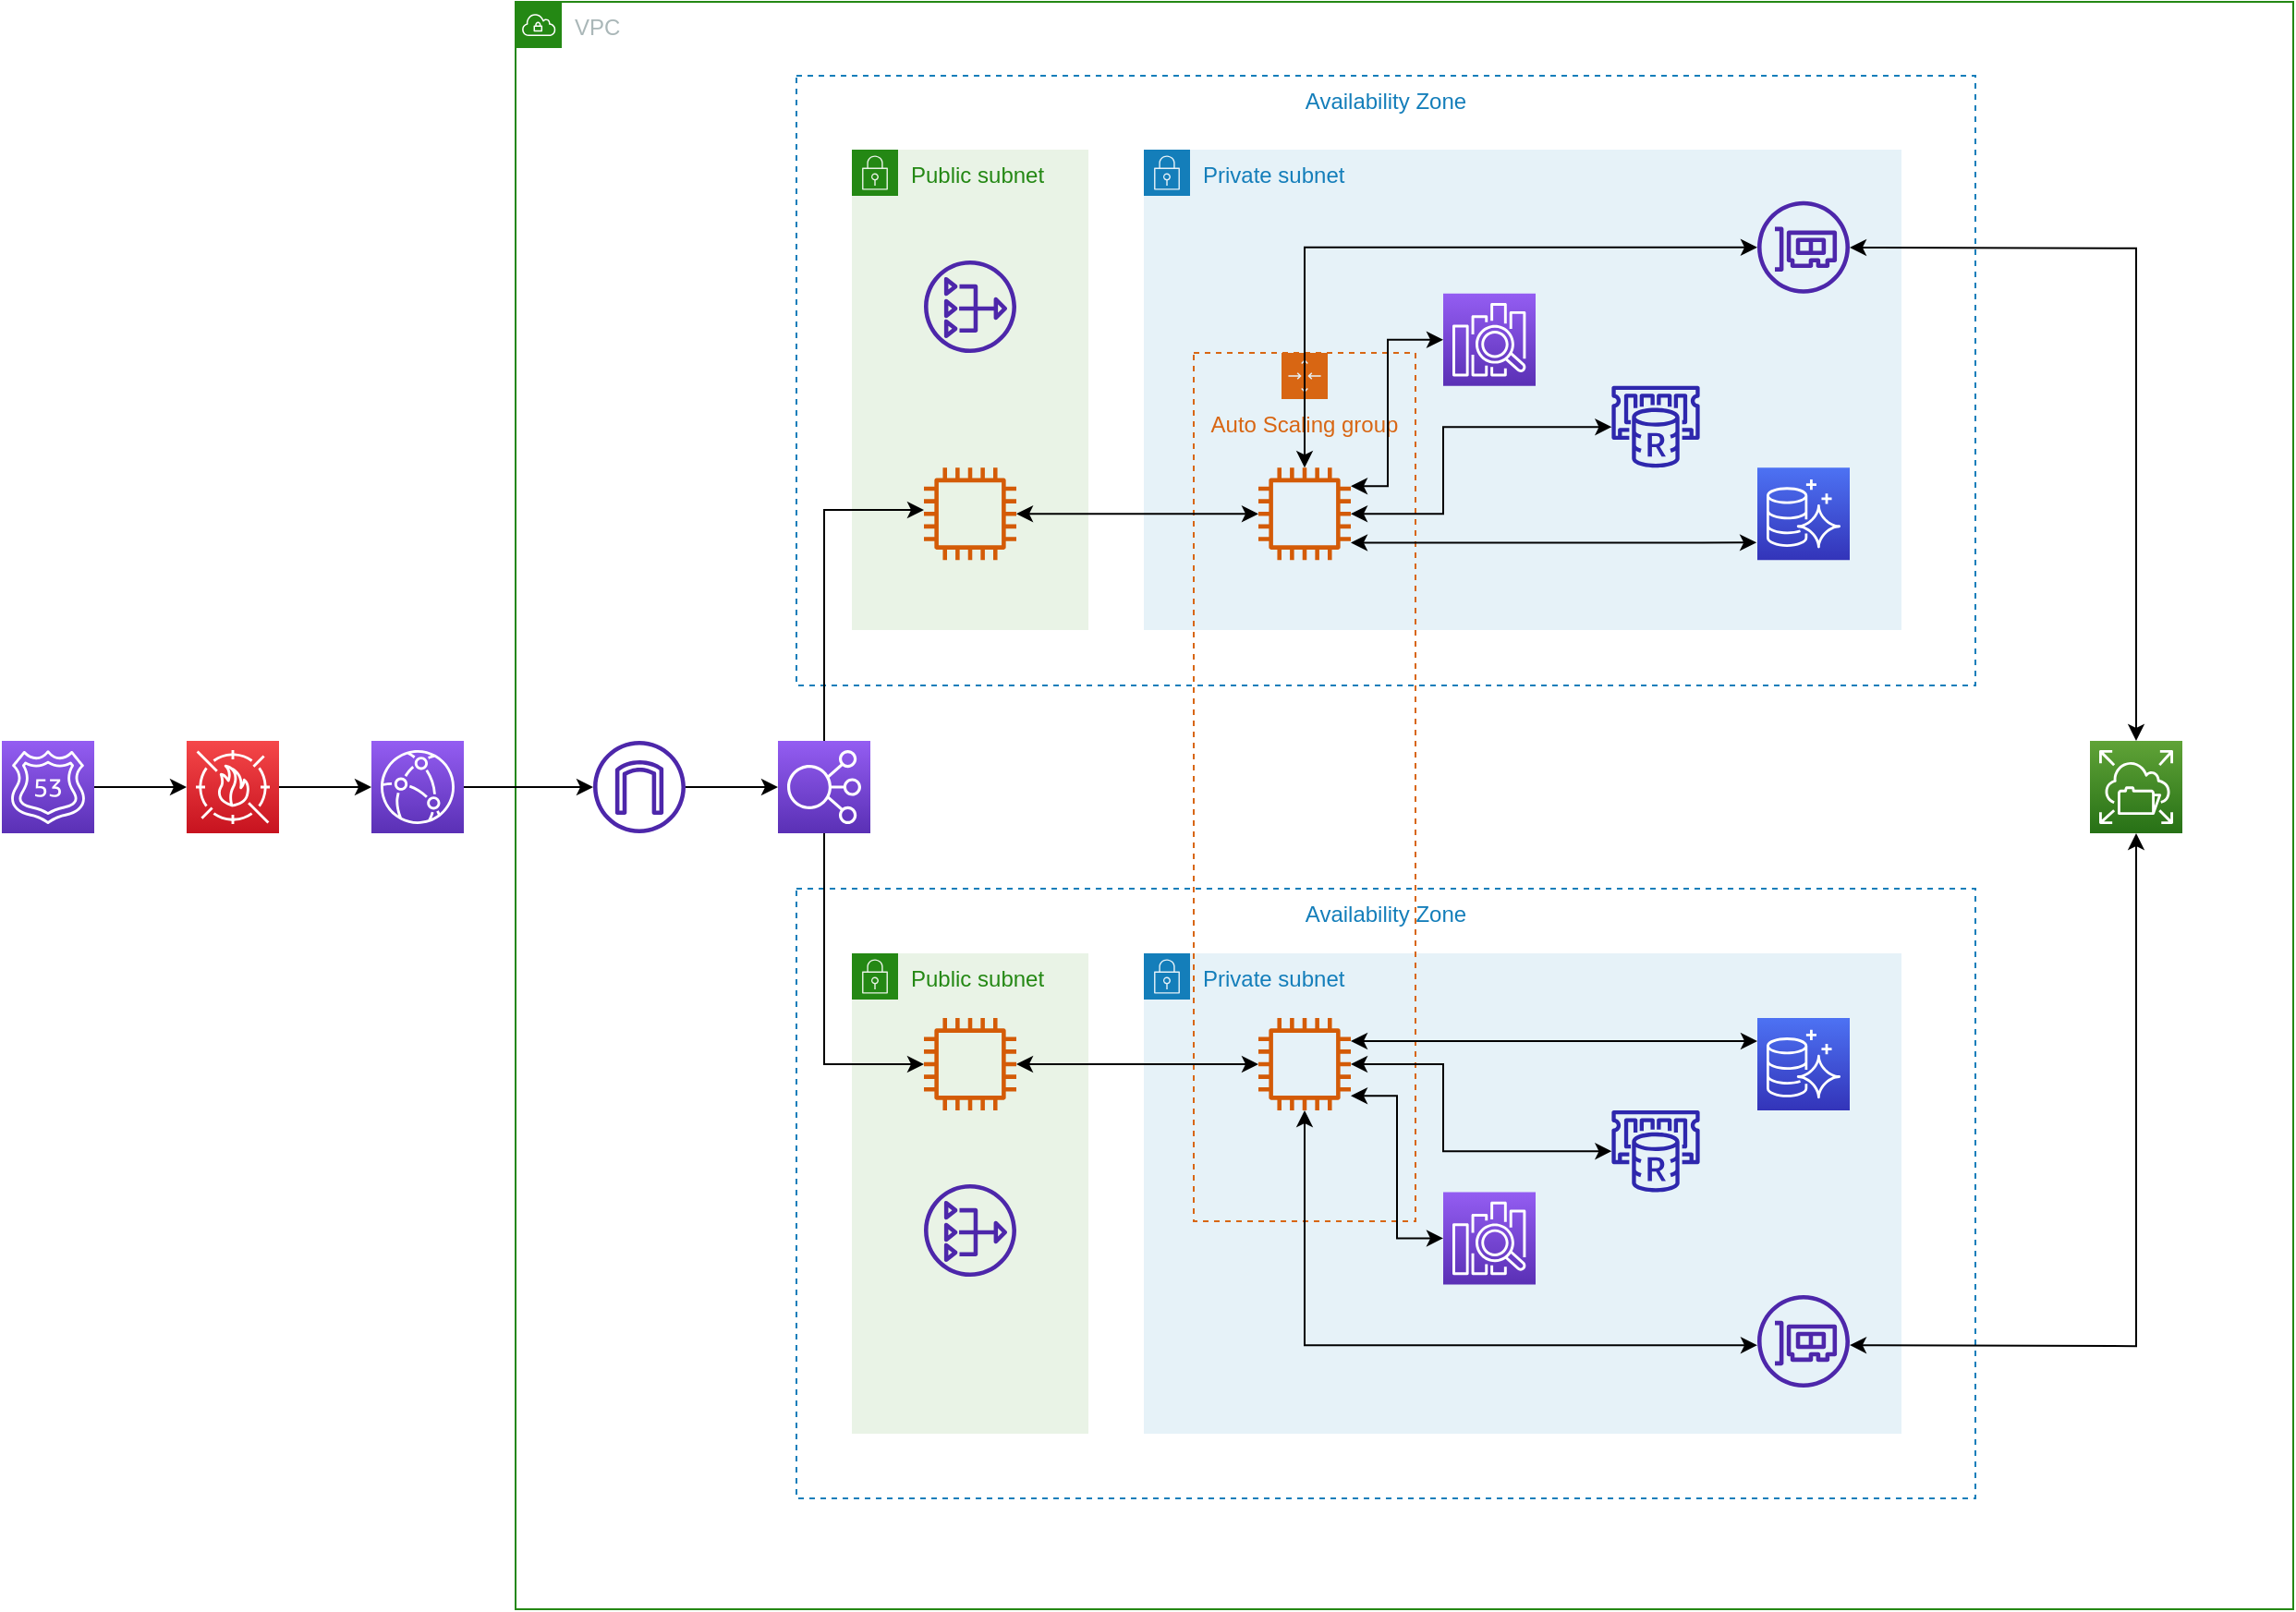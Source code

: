 <mxfile version="16.0.0" type="github">
  <diagram id="Z1uW2Y118E3WqkMEIljk" name="Page-1">
    <mxGraphModel dx="1621" dy="244" grid="1" gridSize="10" guides="1" tooltips="1" connect="1" arrows="1" fold="1" page="0" pageScale="1" pageWidth="850" pageHeight="1100" math="0" shadow="0">
      <root>
        <mxCell id="0" />
        <mxCell id="1" parent="0" />
        <mxCell id="sF1KckRwVd7SVEKIF92C-10" value="VPC" style="points=[[0,0],[0.25,0],[0.5,0],[0.75,0],[1,0],[1,0.25],[1,0.5],[1,0.75],[1,1],[0.75,1],[0.5,1],[0.25,1],[0,1],[0,0.75],[0,0.5],[0,0.25]];outlineConnect=0;gradientColor=none;html=1;whiteSpace=wrap;fontSize=12;fontStyle=0;container=1;pointerEvents=0;collapsible=0;recursiveResize=0;shape=mxgraph.aws4.group;grIcon=mxgraph.aws4.group_vpc;strokeColor=#248814;fillColor=none;verticalAlign=top;align=left;spacingLeft=30;fontColor=#AAB7B8;dashed=0;" parent="1" vertex="1">
          <mxGeometry x="198" y="560" width="962" height="870" as="geometry" />
        </mxCell>
        <mxCell id="sF1KckRwVd7SVEKIF92C-54" value="Public subnet" style="points=[[0,0],[0.25,0],[0.5,0],[0.75,0],[1,0],[1,0.25],[1,0.5],[1,0.75],[1,1],[0.75,1],[0.5,1],[0.25,1],[0,1],[0,0.75],[0,0.5],[0,0.25]];outlineConnect=0;gradientColor=none;html=1;whiteSpace=wrap;fontSize=12;fontStyle=0;container=1;pointerEvents=0;collapsible=0;recursiveResize=0;shape=mxgraph.aws4.group;grIcon=mxgraph.aws4.group_security_group;grStroke=0;strokeColor=#248814;fillColor=#E9F3E6;verticalAlign=top;align=left;spacingLeft=30;fontColor=#248814;dashed=0;" parent="sF1KckRwVd7SVEKIF92C-10" vertex="1">
          <mxGeometry x="182" y="515" width="128" height="260" as="geometry" />
        </mxCell>
        <mxCell id="sF1KckRwVd7SVEKIF92C-50" value="Availability Zone" style="fillColor=none;strokeColor=#147EBA;dashed=1;verticalAlign=top;fontStyle=0;fontColor=#147EBA;" parent="sF1KckRwVd7SVEKIF92C-10" vertex="1">
          <mxGeometry x="152" y="480" width="638" height="330" as="geometry" />
        </mxCell>
        <mxCell id="sF1KckRwVd7SVEKIF92C-36" value="Private subnet" style="points=[[0,0],[0.25,0],[0.5,0],[0.75,0],[1,0],[1,0.25],[1,0.5],[1,0.75],[1,1],[0.75,1],[0.5,1],[0.25,1],[0,1],[0,0.75],[0,0.5],[0,0.25]];outlineConnect=0;gradientColor=none;html=1;whiteSpace=wrap;fontSize=12;fontStyle=0;container=1;pointerEvents=0;collapsible=0;recursiveResize=0;shape=mxgraph.aws4.group;grIcon=mxgraph.aws4.group_security_group;grStroke=0;strokeColor=#147EBA;fillColor=#E6F2F8;verticalAlign=top;align=left;spacingLeft=30;fontColor=#147EBA;dashed=0;" parent="sF1KckRwVd7SVEKIF92C-10" vertex="1">
          <mxGeometry x="340" y="515" width="410" height="260" as="geometry" />
        </mxCell>
        <mxCell id="PCZS71AaxGeqF7MOMRdd-7" value="" style="sketch=0;outlineConnect=0;fontColor=#232F3E;gradientColor=none;fillColor=#4D27AA;strokeColor=none;dashed=0;verticalLabelPosition=bottom;verticalAlign=top;align=center;html=1;fontSize=12;fontStyle=0;aspect=fixed;pointerEvents=1;shape=mxgraph.aws4.elastic_network_interface;" vertex="1" parent="sF1KckRwVd7SVEKIF92C-36">
          <mxGeometry x="332" y="185" width="50" height="50" as="geometry" />
        </mxCell>
        <mxCell id="sF1KckRwVd7SVEKIF92C-13" value="Private subnet" style="points=[[0,0],[0.25,0],[0.5,0],[0.75,0],[1,0],[1,0.25],[1,0.5],[1,0.75],[1,1],[0.75,1],[0.5,1],[0.25,1],[0,1],[0,0.75],[0,0.5],[0,0.25]];outlineConnect=0;gradientColor=none;html=1;whiteSpace=wrap;fontSize=12;fontStyle=0;container=1;pointerEvents=0;collapsible=0;recursiveResize=0;shape=mxgraph.aws4.group;grIcon=mxgraph.aws4.group_security_group;grStroke=0;strokeColor=#147EBA;fillColor=#E6F2F8;verticalAlign=top;align=left;spacingLeft=30;fontColor=#147EBA;dashed=0;" parent="sF1KckRwVd7SVEKIF92C-10" vertex="1">
          <mxGeometry x="340" y="80" width="410" height="260" as="geometry" />
        </mxCell>
        <mxCell id="sF1KckRwVd7SVEKIF92C-34" value="Auto Scaling group" style="points=[[0,0],[0.25,0],[0.5,0],[0.75,0],[1,0],[1,0.25],[1,0.5],[1,0.75],[1,1],[0.75,1],[0.5,1],[0.25,1],[0,1],[0,0.75],[0,0.5],[0,0.25]];outlineConnect=0;gradientColor=none;html=1;whiteSpace=wrap;fontSize=12;fontStyle=0;container=1;pointerEvents=0;collapsible=0;recursiveResize=0;shape=mxgraph.aws4.groupCenter;grIcon=mxgraph.aws4.group_auto_scaling_group;grStroke=1;strokeColor=#D86613;fillColor=none;verticalAlign=top;align=center;fontColor=#D86613;dashed=1;spacingTop=25;" parent="sF1KckRwVd7SVEKIF92C-10" vertex="1">
          <mxGeometry x="367" y="190" width="120" height="470" as="geometry" />
        </mxCell>
        <mxCell id="sF1KckRwVd7SVEKIF92C-29" value="Availability Zone" style="fillColor=none;strokeColor=#147EBA;dashed=1;verticalAlign=top;fontStyle=0;fontColor=#147EBA;" parent="sF1KckRwVd7SVEKIF92C-10" vertex="1">
          <mxGeometry x="152" y="40" width="638" height="330" as="geometry" />
        </mxCell>
        <mxCell id="sF1KckRwVd7SVEKIF92C-14" value="Public subnet" style="points=[[0,0],[0.25,0],[0.5,0],[0.75,0],[1,0],[1,0.25],[1,0.5],[1,0.75],[1,1],[0.75,1],[0.5,1],[0.25,1],[0,1],[0,0.75],[0,0.5],[0,0.25]];outlineConnect=0;gradientColor=none;html=1;whiteSpace=wrap;fontSize=12;fontStyle=0;container=1;pointerEvents=0;collapsible=0;recursiveResize=0;shape=mxgraph.aws4.group;grIcon=mxgraph.aws4.group_security_group;grStroke=0;strokeColor=#248814;fillColor=#E9F3E6;verticalAlign=top;align=left;spacingLeft=30;fontColor=#248814;dashed=0;" parent="sF1KckRwVd7SVEKIF92C-10" vertex="1">
          <mxGeometry x="182" y="80" width="128" height="260" as="geometry" />
        </mxCell>
        <mxCell id="sF1KckRwVd7SVEKIF92C-27" value="" style="sketch=0;outlineConnect=0;fontColor=#232F3E;gradientColor=none;fillColor=#D45B07;strokeColor=none;dashed=0;verticalLabelPosition=bottom;verticalAlign=top;align=center;html=1;fontSize=12;fontStyle=0;aspect=fixed;pointerEvents=1;shape=mxgraph.aws4.instance2;" parent="sF1KckRwVd7SVEKIF92C-14" vertex="1">
          <mxGeometry x="39" y="172.12" width="50" height="50" as="geometry" />
        </mxCell>
        <mxCell id="sF1KckRwVd7SVEKIF92C-28" value="" style="sketch=0;outlineConnect=0;fontColor=#232F3E;gradientColor=none;fillColor=#4D27AA;strokeColor=none;dashed=0;verticalLabelPosition=bottom;verticalAlign=top;align=center;html=1;fontSize=12;fontStyle=0;aspect=fixed;pointerEvents=1;shape=mxgraph.aws4.nat_gateway;" parent="sF1KckRwVd7SVEKIF92C-14" vertex="1">
          <mxGeometry x="39" y="60" width="50" height="50" as="geometry" />
        </mxCell>
        <mxCell id="sF1KckRwVd7SVEKIF92C-6" value="" style="sketch=0;outlineConnect=0;fontColor=#232F3E;gradientColor=none;fillColor=#4D27AA;strokeColor=none;dashed=0;verticalLabelPosition=bottom;verticalAlign=top;align=center;html=1;fontSize=12;fontStyle=0;aspect=fixed;pointerEvents=1;shape=mxgraph.aws4.internet_gateway;" parent="sF1KckRwVd7SVEKIF92C-10" vertex="1">
          <mxGeometry x="42" y="400" width="50" height="50" as="geometry" />
        </mxCell>
        <mxCell id="sF1KckRwVd7SVEKIF92C-30" style="edgeStyle=orthogonalEdgeStyle;rounded=0;orthogonalLoop=1;jettySize=auto;html=1;startArrow=none;startFill=0;exitX=0.5;exitY=0;exitDx=0;exitDy=0;exitPerimeter=0;" parent="sF1KckRwVd7SVEKIF92C-10" source="sF1KckRwVd7SVEKIF92C-8" target="sF1KckRwVd7SVEKIF92C-27" edge="1">
          <mxGeometry relative="1" as="geometry">
            <mxPoint x="322" y="400" as="sourcePoint" />
            <Array as="points">
              <mxPoint x="167" y="275" />
            </Array>
          </mxGeometry>
        </mxCell>
        <mxCell id="PCZS71AaxGeqF7MOMRdd-5" style="edgeStyle=orthogonalEdgeStyle;rounded=0;orthogonalLoop=1;jettySize=auto;html=1;" edge="1" parent="sF1KckRwVd7SVEKIF92C-10" source="sF1KckRwVd7SVEKIF92C-8" target="sF1KckRwVd7SVEKIF92C-55">
          <mxGeometry relative="1" as="geometry">
            <Array as="points">
              <mxPoint x="167" y="575" />
            </Array>
          </mxGeometry>
        </mxCell>
        <mxCell id="sF1KckRwVd7SVEKIF92C-8" value="" style="sketch=0;points=[[0,0,0],[0.25,0,0],[0.5,0,0],[0.75,0,0],[1,0,0],[0,1,0],[0.25,1,0],[0.5,1,0],[0.75,1,0],[1,1,0],[0,0.25,0],[0,0.5,0],[0,0.75,0],[1,0.25,0],[1,0.5,0],[1,0.75,0]];outlineConnect=0;fontColor=#232F3E;gradientColor=#945DF2;gradientDirection=north;fillColor=#5A30B5;strokeColor=#ffffff;dashed=0;verticalLabelPosition=bottom;verticalAlign=top;align=center;html=1;fontSize=12;fontStyle=0;aspect=fixed;shape=mxgraph.aws4.resourceIcon;resIcon=mxgraph.aws4.elastic_load_balancing;" parent="sF1KckRwVd7SVEKIF92C-10" vertex="1">
          <mxGeometry x="142" y="400" width="50" height="50" as="geometry" />
        </mxCell>
        <mxCell id="sF1KckRwVd7SVEKIF92C-9" style="edgeStyle=orthogonalEdgeStyle;rounded=0;orthogonalLoop=1;jettySize=auto;html=1;entryX=0;entryY=0.5;entryDx=0;entryDy=0;entryPerimeter=0;startArrow=none;startFill=0;" parent="sF1KckRwVd7SVEKIF92C-10" source="sF1KckRwVd7SVEKIF92C-6" target="sF1KckRwVd7SVEKIF92C-8" edge="1">
          <mxGeometry relative="1" as="geometry" />
        </mxCell>
        <mxCell id="sF1KckRwVd7SVEKIF92C-16" value="" style="sketch=0;points=[[0,0,0],[0.25,0,0],[0.5,0,0],[0.75,0,0],[1,0,0],[0,1,0],[0.25,1,0],[0.5,1,0],[0.75,1,0],[1,1,0],[0,0.25,0],[0,0.5,0],[0,0.75,0],[1,0.25,0],[1,0.5,0],[1,0.75,0]];outlineConnect=0;fontColor=#232F3E;gradientColor=#4D72F3;gradientDirection=north;fillColor=#3334B9;strokeColor=#ffffff;dashed=0;verticalLabelPosition=bottom;verticalAlign=top;align=center;html=1;fontSize=12;fontStyle=0;aspect=fixed;shape=mxgraph.aws4.resourceIcon;resIcon=mxgraph.aws4.aurora;" parent="sF1KckRwVd7SVEKIF92C-10" vertex="1">
          <mxGeometry x="672" y="252.12" width="50" height="50" as="geometry" />
        </mxCell>
        <mxCell id="sF1KckRwVd7SVEKIF92C-17" value="" style="sketch=0;points=[[0,0,0],[0.25,0,0],[0.5,0,0],[0.75,0,0],[1,0,0],[0,1,0],[0.25,1,0],[0.5,1,0],[0.75,1,0],[1,1,0],[0,0.25,0],[0,0.5,0],[0,0.75,0],[1,0.25,0],[1,0.5,0],[1,0.75,0]];outlineConnect=0;fontColor=#232F3E;gradientColor=#945DF2;gradientDirection=north;fillColor=#5A30B5;strokeColor=#ffffff;dashed=0;verticalLabelPosition=bottom;verticalAlign=top;align=center;html=1;fontSize=12;fontStyle=0;aspect=fixed;shape=mxgraph.aws4.resourceIcon;resIcon=mxgraph.aws4.elasticsearch_service;" parent="sF1KckRwVd7SVEKIF92C-10" vertex="1">
          <mxGeometry x="502" y="157.89" width="50" height="50" as="geometry" />
        </mxCell>
        <mxCell id="sF1KckRwVd7SVEKIF92C-18" value="" style="sketch=0;outlineConnect=0;fontColor=#232F3E;gradientColor=none;fillColor=#2E27AD;strokeColor=none;dashed=0;verticalLabelPosition=bottom;verticalAlign=top;align=center;html=1;fontSize=12;fontStyle=0;aspect=fixed;pointerEvents=1;shape=mxgraph.aws4.elasticache_for_redis;" parent="sF1KckRwVd7SVEKIF92C-10" vertex="1">
          <mxGeometry x="592" y="207.89" width="50" height="44.23" as="geometry" />
        </mxCell>
        <mxCell id="sF1KckRwVd7SVEKIF92C-19" style="edgeStyle=orthogonalEdgeStyle;rounded=0;orthogonalLoop=1;jettySize=auto;html=1;startArrow=classic;startFill=1;entryX=-0.009;entryY=0.811;entryDx=0;entryDy=0;entryPerimeter=0;" parent="sF1KckRwVd7SVEKIF92C-10" source="sF1KckRwVd7SVEKIF92C-15" target="sF1KckRwVd7SVEKIF92C-16" edge="1">
          <mxGeometry relative="1" as="geometry">
            <mxPoint x="642" y="292.12" as="targetPoint" />
            <Array as="points">
              <mxPoint x="642" y="292" />
            </Array>
          </mxGeometry>
        </mxCell>
        <mxCell id="sF1KckRwVd7SVEKIF92C-20" style="edgeStyle=orthogonalEdgeStyle;rounded=0;orthogonalLoop=1;jettySize=auto;html=1;startArrow=classic;startFill=1;" parent="sF1KckRwVd7SVEKIF92C-10" source="sF1KckRwVd7SVEKIF92C-15" target="sF1KckRwVd7SVEKIF92C-18" edge="1">
          <mxGeometry relative="1" as="geometry">
            <Array as="points">
              <mxPoint x="502" y="277.12" />
              <mxPoint x="502" y="230.12" />
            </Array>
          </mxGeometry>
        </mxCell>
        <mxCell id="sF1KckRwVd7SVEKIF92C-21" style="edgeStyle=orthogonalEdgeStyle;rounded=0;orthogonalLoop=1;jettySize=auto;html=1;entryX=0;entryY=0.5;entryDx=0;entryDy=0;entryPerimeter=0;startArrow=classic;startFill=1;" parent="sF1KckRwVd7SVEKIF92C-10" source="sF1KckRwVd7SVEKIF92C-15" target="sF1KckRwVd7SVEKIF92C-17" edge="1">
          <mxGeometry relative="1" as="geometry">
            <Array as="points">
              <mxPoint x="472" y="262.12" />
              <mxPoint x="472" y="183.12" />
            </Array>
          </mxGeometry>
        </mxCell>
        <mxCell id="sF1KckRwVd7SVEKIF92C-25" style="edgeStyle=orthogonalEdgeStyle;rounded=0;orthogonalLoop=1;jettySize=auto;html=1;entryX=0;entryY=0.5;entryDx=0;entryDy=0;entryPerimeter=0;startArrow=classic;startFill=1;" parent="sF1KckRwVd7SVEKIF92C-10" source="sF1KckRwVd7SVEKIF92C-15" edge="1">
          <mxGeometry relative="1" as="geometry">
            <Array as="points">
              <mxPoint x="427" y="133.12" />
            </Array>
            <mxPoint x="672" y="132.89" as="targetPoint" />
          </mxGeometry>
        </mxCell>
        <mxCell id="sF1KckRwVd7SVEKIF92C-15" value="" style="sketch=0;outlineConnect=0;fontColor=#232F3E;gradientColor=none;fillColor=#D45B07;strokeColor=none;dashed=0;verticalLabelPosition=bottom;verticalAlign=top;align=center;html=1;fontSize=12;fontStyle=0;aspect=fixed;pointerEvents=1;shape=mxgraph.aws4.instance2;" parent="sF1KckRwVd7SVEKIF92C-10" vertex="1">
          <mxGeometry x="402" y="252.12" width="50" height="50" as="geometry" />
        </mxCell>
        <mxCell id="PCZS71AaxGeqF7MOMRdd-3" style="edgeStyle=orthogonalEdgeStyle;rounded=0;orthogonalLoop=1;jettySize=auto;html=1;startArrow=classic;startFill=1;" edge="1" parent="sF1KckRwVd7SVEKIF92C-10" source="sF1KckRwVd7SVEKIF92C-55" target="sF1KckRwVd7SVEKIF92C-44">
          <mxGeometry relative="1" as="geometry" />
        </mxCell>
        <mxCell id="sF1KckRwVd7SVEKIF92C-55" value="" style="sketch=0;outlineConnect=0;fontColor=#232F3E;gradientColor=none;fillColor=#D45B07;strokeColor=none;dashed=0;verticalLabelPosition=bottom;verticalAlign=top;align=center;html=1;fontSize=12;fontStyle=0;aspect=fixed;pointerEvents=1;shape=mxgraph.aws4.instance2;" parent="sF1KckRwVd7SVEKIF92C-10" vertex="1">
          <mxGeometry x="221" y="550" width="50" height="50" as="geometry" />
        </mxCell>
        <mxCell id="sF1KckRwVd7SVEKIF92C-37" value="" style="sketch=0;points=[[0,0,0],[0.25,0,0],[0.5,0,0],[0.75,0,0],[1,0,0],[0,1,0],[0.25,1,0],[0.5,1,0],[0.75,1,0],[1,1,0],[0,0.25,0],[0,0.5,0],[0,0.75,0],[1,0.25,0],[1,0.5,0],[1,0.75,0]];outlineConnect=0;fontColor=#232F3E;gradientColor=#4D72F3;gradientDirection=north;fillColor=#3334B9;strokeColor=#ffffff;dashed=0;verticalLabelPosition=bottom;verticalAlign=top;align=center;html=1;fontSize=12;fontStyle=0;aspect=fixed;shape=mxgraph.aws4.resourceIcon;resIcon=mxgraph.aws4.aurora;" parent="sF1KckRwVd7SVEKIF92C-10" vertex="1">
          <mxGeometry x="672" y="550.0" width="50" height="50" as="geometry" />
        </mxCell>
        <mxCell id="sF1KckRwVd7SVEKIF92C-39" value="" style="sketch=0;outlineConnect=0;fontColor=#232F3E;gradientColor=none;fillColor=#2E27AD;strokeColor=none;dashed=0;verticalLabelPosition=bottom;verticalAlign=top;align=center;html=1;fontSize=12;fontStyle=0;aspect=fixed;pointerEvents=1;shape=mxgraph.aws4.elasticache_for_redis;" parent="sF1KckRwVd7SVEKIF92C-10" vertex="1">
          <mxGeometry x="592" y="600.0" width="50" height="44.23" as="geometry" />
        </mxCell>
        <mxCell id="sF1KckRwVd7SVEKIF92C-38" value="" style="sketch=0;points=[[0,0,0],[0.25,0,0],[0.5,0,0],[0.75,0,0],[1,0,0],[0,1,0],[0.25,1,0],[0.5,1,0],[0.75,1,0],[1,1,0],[0,0.25,0],[0,0.5,0],[0,0.75,0],[1,0.25,0],[1,0.5,0],[1,0.75,0]];outlineConnect=0;fontColor=#232F3E;gradientColor=#945DF2;gradientDirection=north;fillColor=#5A30B5;strokeColor=#ffffff;dashed=0;verticalLabelPosition=bottom;verticalAlign=top;align=center;html=1;fontSize=12;fontStyle=0;aspect=fixed;shape=mxgraph.aws4.resourceIcon;resIcon=mxgraph.aws4.elasticsearch_service;" parent="sF1KckRwVd7SVEKIF92C-10" vertex="1">
          <mxGeometry x="502" y="644.23" width="50" height="50" as="geometry" />
        </mxCell>
        <mxCell id="sF1KckRwVd7SVEKIF92C-44" value="" style="sketch=0;outlineConnect=0;fontColor=#232F3E;gradientColor=none;fillColor=#D45B07;strokeColor=none;dashed=0;verticalLabelPosition=bottom;verticalAlign=top;align=center;html=1;fontSize=12;fontStyle=0;aspect=fixed;pointerEvents=1;shape=mxgraph.aws4.instance2;" parent="sF1KckRwVd7SVEKIF92C-10" vertex="1">
          <mxGeometry x="402" y="550.0" width="50" height="50" as="geometry" />
        </mxCell>
        <mxCell id="sF1KckRwVd7SVEKIF92C-43" style="edgeStyle=orthogonalEdgeStyle;rounded=0;orthogonalLoop=1;jettySize=auto;html=1;entryX=0;entryY=0.5;entryDx=0;entryDy=0;entryPerimeter=0;startArrow=classic;startFill=1;" parent="sF1KckRwVd7SVEKIF92C-10" source="sF1KckRwVd7SVEKIF92C-44" edge="1">
          <mxGeometry relative="1" as="geometry">
            <Array as="points">
              <mxPoint x="427" y="575.23" />
            </Array>
            <mxPoint x="672" y="727.11" as="targetPoint" />
          </mxGeometry>
        </mxCell>
        <mxCell id="sF1KckRwVd7SVEKIF92C-46" style="edgeStyle=orthogonalEdgeStyle;rounded=0;orthogonalLoop=1;jettySize=auto;html=1;entryX=0;entryY=0.25;entryDx=0;entryDy=0;entryPerimeter=0;startArrow=classic;startFill=1;" parent="sF1KckRwVd7SVEKIF92C-10" source="sF1KckRwVd7SVEKIF92C-44" target="sF1KckRwVd7SVEKIF92C-37" edge="1">
          <mxGeometry relative="1" as="geometry">
            <Array as="points">
              <mxPoint x="672" y="562.11" />
            </Array>
          </mxGeometry>
        </mxCell>
        <mxCell id="sF1KckRwVd7SVEKIF92C-47" style="edgeStyle=orthogonalEdgeStyle;rounded=0;orthogonalLoop=1;jettySize=auto;html=1;startArrow=classic;startFill=1;" parent="sF1KckRwVd7SVEKIF92C-10" source="sF1KckRwVd7SVEKIF92C-44" target="sF1KckRwVd7SVEKIF92C-39" edge="1">
          <mxGeometry relative="1" as="geometry">
            <Array as="points">
              <mxPoint x="502" y="575.11" />
              <mxPoint x="502" y="622.11" />
            </Array>
          </mxGeometry>
        </mxCell>
        <mxCell id="sF1KckRwVd7SVEKIF92C-48" style="edgeStyle=orthogonalEdgeStyle;rounded=0;orthogonalLoop=1;jettySize=auto;html=1;entryX=0;entryY=0.5;entryDx=0;entryDy=0;entryPerimeter=0;startArrow=classic;startFill=1;" parent="sF1KckRwVd7SVEKIF92C-10" source="sF1KckRwVd7SVEKIF92C-44" target="sF1KckRwVd7SVEKIF92C-38" edge="1">
          <mxGeometry relative="1" as="geometry">
            <Array as="points">
              <mxPoint x="477" y="592.11" />
              <mxPoint x="477" y="669.11" />
            </Array>
          </mxGeometry>
        </mxCell>
        <mxCell id="PCZS71AaxGeqF7MOMRdd-4" style="edgeStyle=orthogonalEdgeStyle;rounded=0;orthogonalLoop=1;jettySize=auto;html=1;startArrow=classic;startFill=1;" edge="1" parent="sF1KckRwVd7SVEKIF92C-10" source="sF1KckRwVd7SVEKIF92C-27" target="sF1KckRwVd7SVEKIF92C-15">
          <mxGeometry relative="1" as="geometry" />
        </mxCell>
        <mxCell id="sF1KckRwVd7SVEKIF92C-56" value="" style="sketch=0;outlineConnect=0;fontColor=#232F3E;gradientColor=none;fillColor=#4D27AA;strokeColor=none;dashed=0;verticalLabelPosition=bottom;verticalAlign=top;align=center;html=1;fontSize=12;fontStyle=0;aspect=fixed;pointerEvents=1;shape=mxgraph.aws4.nat_gateway;" parent="sF1KckRwVd7SVEKIF92C-10" vertex="1">
          <mxGeometry x="221" y="640" width="50" height="50" as="geometry" />
        </mxCell>
        <mxCell id="PCZS71AaxGeqF7MOMRdd-6" value="" style="sketch=0;outlineConnect=0;fontColor=#232F3E;gradientColor=none;fillColor=#4D27AA;strokeColor=none;dashed=0;verticalLabelPosition=bottom;verticalAlign=top;align=center;html=1;fontSize=12;fontStyle=0;aspect=fixed;pointerEvents=1;shape=mxgraph.aws4.elastic_network_interface;" vertex="1" parent="sF1KckRwVd7SVEKIF92C-10">
          <mxGeometry x="672" y="107.89" width="50" height="50" as="geometry" />
        </mxCell>
        <mxCell id="sF1KckRwVd7SVEKIF92C-23" value="" style="sketch=0;points=[[0,0,0],[0.25,0,0],[0.5,0,0],[0.75,0,0],[1,0,0],[0,1,0],[0.25,1,0],[0.5,1,0],[0.75,1,0],[1,1,0],[0,0.25,0],[0,0.5,0],[0,0.75,0],[1,0.25,0],[1,0.5,0],[1,0.75,0]];outlineConnect=0;fontColor=#232F3E;gradientColor=#60A337;gradientDirection=north;fillColor=#277116;strokeColor=#ffffff;dashed=0;verticalLabelPosition=bottom;verticalAlign=top;align=center;html=1;fontSize=12;fontStyle=0;aspect=fixed;shape=mxgraph.aws4.resourceIcon;resIcon=mxgraph.aws4.elastic_file_system;" parent="1" vertex="1">
          <mxGeometry x="1050" y="960" width="50" height="50" as="geometry" />
        </mxCell>
        <mxCell id="sF1KckRwVd7SVEKIF92C-26" style="edgeStyle=orthogonalEdgeStyle;rounded=0;orthogonalLoop=1;jettySize=auto;html=1;startArrow=classic;startFill=1;" parent="1" target="sF1KckRwVd7SVEKIF92C-23" edge="1">
          <mxGeometry relative="1" as="geometry">
            <mxPoint x="920" y="692.941" as="sourcePoint" />
          </mxGeometry>
        </mxCell>
        <mxCell id="sF1KckRwVd7SVEKIF92C-1" value="" style="sketch=0;points=[[0,0,0],[0.25,0,0],[0.5,0,0],[0.75,0,0],[1,0,0],[0,1,0],[0.25,1,0],[0.5,1,0],[0.75,1,0],[1,1,0],[0,0.25,0],[0,0.5,0],[0,0.75,0],[1,0.25,0],[1,0.5,0],[1,0.75,0]];outlineConnect=0;fontColor=#232F3E;gradientColor=#945DF2;gradientDirection=north;fillColor=#5A30B5;strokeColor=#ffffff;dashed=0;verticalLabelPosition=bottom;verticalAlign=top;align=center;html=1;fontSize=12;fontStyle=0;aspect=fixed;shape=mxgraph.aws4.resourceIcon;resIcon=mxgraph.aws4.route_53;" parent="1" vertex="1">
          <mxGeometry x="-80" y="960" width="50" height="50" as="geometry" />
        </mxCell>
        <mxCell id="sF1KckRwVd7SVEKIF92C-2" value="" style="sketch=0;points=[[0,0,0],[0.25,0,0],[0.5,0,0],[0.75,0,0],[1,0,0],[0,1,0],[0.25,1,0],[0.5,1,0],[0.75,1,0],[1,1,0],[0,0.25,0],[0,0.5,0],[0,0.75,0],[1,0.25,0],[1,0.5,0],[1,0.75,0]];outlineConnect=0;fontColor=#232F3E;gradientColor=#F54749;gradientDirection=north;fillColor=#C7131F;strokeColor=#ffffff;dashed=0;verticalLabelPosition=bottom;verticalAlign=top;align=center;html=1;fontSize=12;fontStyle=0;aspect=fixed;shape=mxgraph.aws4.resourceIcon;resIcon=mxgraph.aws4.waf;" parent="1" vertex="1">
          <mxGeometry x="20" y="960" width="50" height="50" as="geometry" />
        </mxCell>
        <mxCell id="sF1KckRwVd7SVEKIF92C-4" style="edgeStyle=orthogonalEdgeStyle;rounded=0;orthogonalLoop=1;jettySize=auto;html=1;entryX=0;entryY=0.5;entryDx=0;entryDy=0;entryPerimeter=0;" parent="1" source="sF1KckRwVd7SVEKIF92C-1" target="sF1KckRwVd7SVEKIF92C-2" edge="1">
          <mxGeometry relative="1" as="geometry" />
        </mxCell>
        <mxCell id="sF1KckRwVd7SVEKIF92C-3" value="" style="sketch=0;points=[[0,0,0],[0.25,0,0],[0.5,0,0],[0.75,0,0],[1,0,0],[0,1,0],[0.25,1,0],[0.5,1,0],[0.75,1,0],[1,1,0],[0,0.25,0],[0,0.5,0],[0,0.75,0],[1,0.25,0],[1,0.5,0],[1,0.75,0]];outlineConnect=0;fontColor=#232F3E;gradientColor=#945DF2;gradientDirection=north;fillColor=#5A30B5;strokeColor=#ffffff;dashed=0;verticalLabelPosition=bottom;verticalAlign=top;align=center;html=1;fontSize=12;fontStyle=0;aspect=fixed;shape=mxgraph.aws4.resourceIcon;resIcon=mxgraph.aws4.cloudfront;" parent="1" vertex="1">
          <mxGeometry x="120" y="960" width="50" height="50" as="geometry" />
        </mxCell>
        <mxCell id="sF1KckRwVd7SVEKIF92C-5" style="edgeStyle=orthogonalEdgeStyle;rounded=0;orthogonalLoop=1;jettySize=auto;html=1;" parent="1" source="sF1KckRwVd7SVEKIF92C-2" target="sF1KckRwVd7SVEKIF92C-3" edge="1">
          <mxGeometry relative="1" as="geometry" />
        </mxCell>
        <mxCell id="sF1KckRwVd7SVEKIF92C-7" style="edgeStyle=orthogonalEdgeStyle;rounded=0;orthogonalLoop=1;jettySize=auto;html=1;" parent="1" source="sF1KckRwVd7SVEKIF92C-3" target="sF1KckRwVd7SVEKIF92C-6" edge="1">
          <mxGeometry relative="1" as="geometry" />
        </mxCell>
        <mxCell id="sF1KckRwVd7SVEKIF92C-49" style="edgeStyle=orthogonalEdgeStyle;rounded=0;orthogonalLoop=1;jettySize=auto;html=1;entryX=0.5;entryY=1;entryDx=0;entryDy=0;entryPerimeter=0;startArrow=classic;startFill=1;" parent="1" target="sF1KckRwVd7SVEKIF92C-23" edge="1">
          <mxGeometry relative="1" as="geometry">
            <mxPoint x="920" y="1287.059" as="sourcePoint" />
          </mxGeometry>
        </mxCell>
      </root>
    </mxGraphModel>
  </diagram>
</mxfile>
